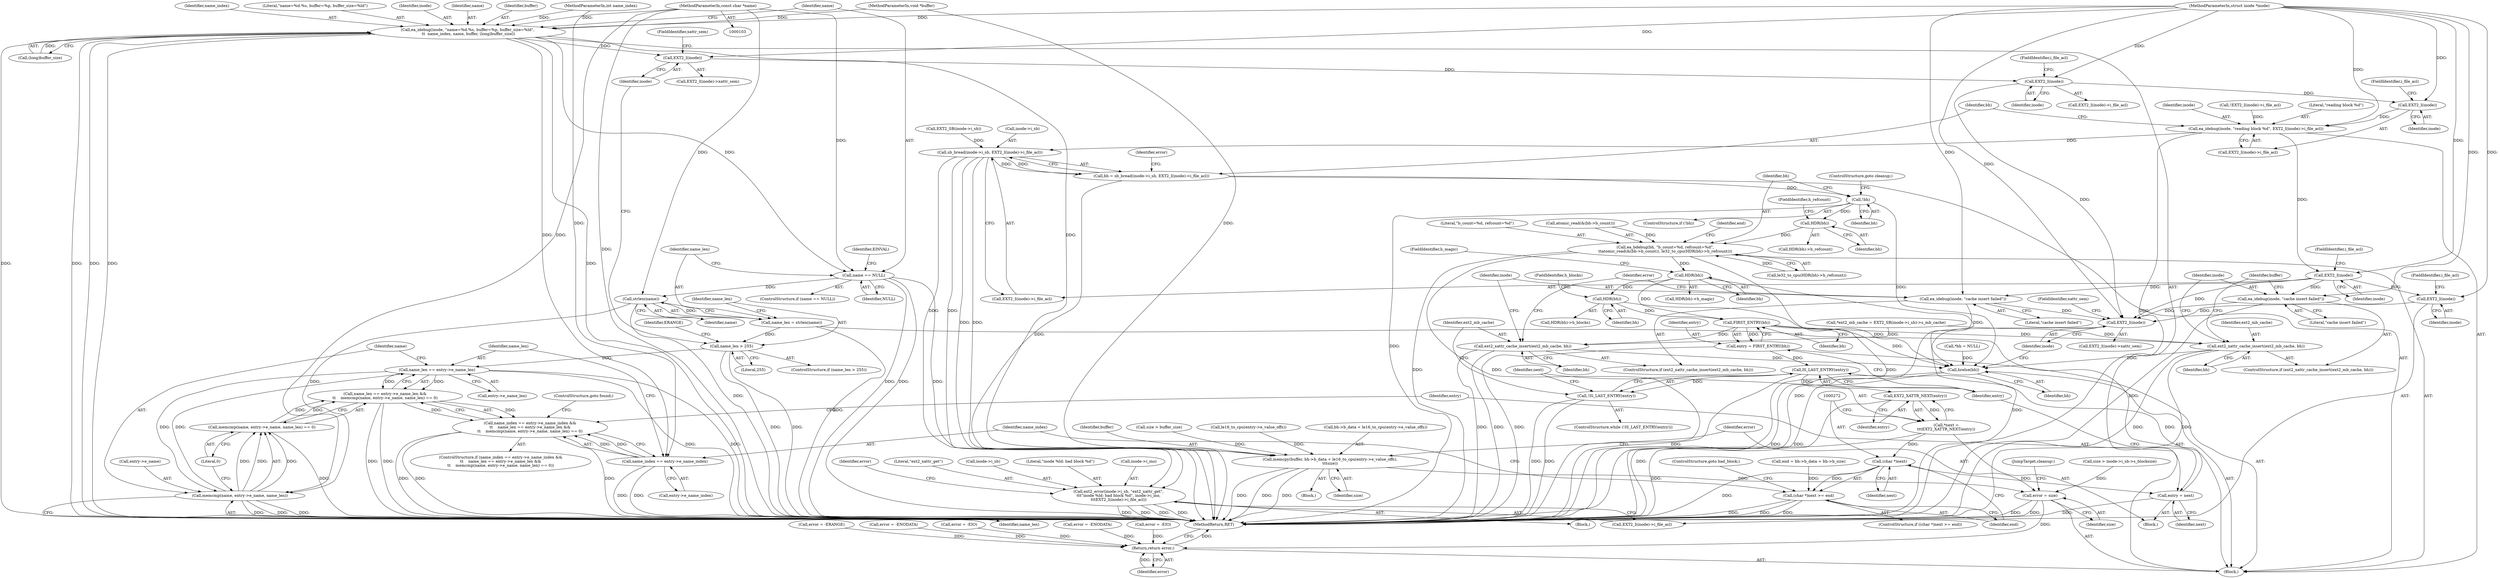 digraph "0_linux_be0726d33cb8f411945884664924bed3cb8c70ee_7@pointer" {
"1000106" [label="(MethodParameterIn,const char *name)"];
"1000128" [label="(Call,ea_idebug(inode, \"name=%d.%s, buffer=%p, buffer_size=%ld\",\n \t\t  name_index, name, buffer, (long)buffer_size))"];
"1000138" [label="(Call,name == NULL)"];
"1000146" [label="(Call,strlen(name))"];
"1000144" [label="(Call,name_len = strlen(name))"];
"1000149" [label="(Call,name_len > 255)"];
"1000284" [label="(Call,name_len == entry->e_name_len)"];
"1000283" [label="(Call,name_len == entry->e_name_len &&\n\t\t    memcmp(name, entry->e_name, name_len) == 0)"];
"1000277" [label="(Call,name_index == entry->e_name_index &&\n\t\t    name_len == entry->e_name_len &&\n\t\t    memcmp(name, entry->e_name, name_len) == 0)"];
"1000290" [label="(Call,memcmp(name, entry->e_name, name_len))"];
"1000289" [label="(Call,memcmp(name, entry->e_name, name_len) == 0)"];
"1000158" [label="(Call,EXT2_I(inode))"];
"1000168" [label="(Call,EXT2_I(inode))"];
"1000176" [label="(Call,EXT2_I(inode))"];
"1000172" [label="(Call,ea_idebug(inode, \"reading block %d\", EXT2_I(inode)->i_file_acl))"];
"1000181" [label="(Call,sb_bread(inode->i_sb, EXT2_I(inode)->i_file_acl))"];
"1000179" [label="(Call,bh = sb_bread(inode->i_sb, EXT2_I(inode)->i_file_acl))"];
"1000194" [label="(Call,!bh)"];
"1000207" [label="(Call,HDR(bh))"];
"1000197" [label="(Call,ea_bdebug(bh, \"b_count=%d, refcount=%d\",\n\t\tatomic_read(&(bh->b_count)), le32_to_cpu(HDR(bh)->h_refcount)))"];
"1000223" [label="(Call,HDR(bh))"];
"1000230" [label="(Call,HDR(bh))"];
"1000257" [label="(Call,FIRST_ENTRY(bh))"];
"1000255" [label="(Call,entry = FIRST_ENTRY(bh))"];
"1000261" [label="(Call,IS_LAST_ENTRY(entry))"];
"1000260" [label="(Call,!IS_LAST_ENTRY(entry))"];
"1000267" [label="(Call,EXT2_XATTR_NEXT(entry))"];
"1000265" [label="(Call,*next =\n\t\t\tEXT2_XATTR_NEXT(entry))"];
"1000271" [label="(Call,(char *)next)"];
"1000270" [label="(Call,(char *)next >= end)"];
"1000298" [label="(Call,entry = next)"];
"1000302" [label="(Call,ext2_xattr_cache_insert(ext2_mb_cache, bh))"];
"1000383" [label="(Call,brelse(bh))"];
"1000350" [label="(Call,ext2_xattr_cache_insert(ext2_mb_cache, bh))"];
"1000237" [label="(Call,ext2_error(inode->i_sb, \"ext2_xattr_get\",\n\t\t\t\"inode %ld: bad block %d\", inode->i_ino,\n\t\t\tEXT2_I(inode)->i_file_acl))"];
"1000186" [label="(Call,EXT2_I(inode))"];
"1000247" [label="(Call,EXT2_I(inode))"];
"1000388" [label="(Call,EXT2_I(inode))"];
"1000305" [label="(Call,ea_idebug(inode, \"cache insert failed\"))"];
"1000353" [label="(Call,ea_idebug(inode, \"cache insert failed\"))"];
"1000278" [label="(Call,name_index == entry->e_name_index)"];
"1000368" [label="(Call,memcpy(buffer, bh->b_data + le16_to_cpu(entry->e_value_offs),\n\t\t\tsize))"];
"1000379" [label="(Call,error = size)"];
"1000391" [label="(Return,return error;)"];
"1000251" [label="(Identifier,error)"];
"1000105" [label="(MethodParameterIn,int name_index)"];
"1000388" [label="(Call,EXT2_I(inode))"];
"1000230" [label="(Call,HDR(bh))"];
"1000374" [label="(Call,le16_to_cpu(entry->e_value_offs))"];
"1000391" [label="(Return,return error;)"];
"1000354" [label="(Identifier,inode)"];
"1000131" [label="(Identifier,name_index)"];
"1000359" [label="(Call,error = -ERANGE)"];
"1000370" [label="(Call,bh->b_data + le16_to_cpu(entry->e_value_offs))"];
"1000107" [label="(MethodParameterIn,void *buffer)"];
"1000232" [label="(FieldIdentifier,h_blocks)"];
"1000222" [label="(Call,HDR(bh)->h_magic)"];
"1000256" [label="(Identifier,entry)"];
"1000267" [label="(Call,EXT2_XATTR_NEXT(entry))"];
"1000297" [label="(ControlStructure,goto found;)"];
"1000389" [label="(Identifier,inode)"];
"1000206" [label="(Call,HDR(bh)->h_refcount)"];
"1000393" [label="(MethodReturn,RET)"];
"1000186" [label="(Call,EXT2_I(inode))"];
"1000303" [label="(Identifier,ext2_mb_cache)"];
"1000296" [label="(Literal,0)"];
"1000274" [label="(Identifier,end)"];
"1000258" [label="(Identifier,bh)"];
"1000199" [label="(Literal,\"b_count=%d, refcount=%d\")"];
"1000151" [label="(Literal,255)"];
"1000130" [label="(Literal,\"name=%d.%s, buffer=%p, buffer_size=%ld\")"];
"1000176" [label="(Call,EXT2_I(inode))"];
"1000150" [label="(Identifier,name_len)"];
"1000172" [label="(Call,ea_idebug(inode, \"reading block %d\", EXT2_I(inode)->i_file_acl))"];
"1000309" [label="(Identifier,error)"];
"1000380" [label="(Identifier,error)"];
"1000229" [label="(Call,HDR(bh)->h_blocks)"];
"1000209" [label="(FieldIdentifier,h_refcount)"];
"1000357" [label="(Identifier,buffer)"];
"1000353" [label="(Call,ea_idebug(inode, \"cache insert failed\"))"];
"1000384" [label="(Identifier,bh)"];
"1000145" [label="(Identifier,name_len)"];
"1000167" [label="(Call,EXT2_I(inode)->i_file_acl)"];
"1000306" [label="(Identifier,inode)"];
"1000390" [label="(FieldIdentifier,xattr_sem)"];
"1000266" [label="(Identifier,next)"];
"1000241" [label="(Literal,\"ext2_xattr_get\")"];
"1000349" [label="(ControlStructure,if (ext2_xattr_cache_insert(ext2_mb_cache, bh)))"];
"1000196" [label="(ControlStructure,goto cleanup;)"];
"1000168" [label="(Call,EXT2_I(inode))"];
"1000177" [label="(Identifier,inode)"];
"1000144" [label="(Call,name_len = strlen(name))"];
"1000263" [label="(Block,)"];
"1000195" [label="(Identifier,bh)"];
"1000305" [label="(Call,ea_idebug(inode, \"cache insert failed\"))"];
"1000137" [label="(ControlStructure,if (name == NULL))"];
"1000194" [label="(Call,!bh)"];
"1000198" [label="(Identifier,bh)"];
"1000231" [label="(Identifier,bh)"];
"1000143" [label="(Identifier,EINVAL)"];
"1000270" [label="(Call,(char *)next >= end)"];
"1000285" [label="(Identifier,name_len)"];
"1000161" [label="(Call,error = -ENODATA)"];
"1000197" [label="(Call,ea_bdebug(bh, \"b_count=%d, refcount=%d\",\n\t\tatomic_read(&(bh->b_count)), le32_to_cpu(HDR(bh)->h_refcount)))"];
"1000159" [label="(Identifier,inode)"];
"1000188" [label="(FieldIdentifier,i_file_acl)"];
"1000392" [label="(Identifier,error)"];
"1000265" [label="(Call,*next =\n\t\t\tEXT2_XATTR_NEXT(entry))"];
"1000255" [label="(Call,entry = FIRST_ENTRY(bh))"];
"1000187" [label="(Identifier,inode)"];
"1000308" [label="(Call,error = -ENODATA)"];
"1000295" [label="(Identifier,name_len)"];
"1000248" [label="(Identifier,inode)"];
"1000275" [label="(ControlStructure,goto bad_block;)"];
"1000329" [label="(Call,size > inode->i_sb->s_blocksize)"];
"1000260" [label="(Call,!IS_LAST_ENTRY(entry))"];
"1000154" [label="(Identifier,ERANGE)"];
"1000307" [label="(Literal,\"cache insert failed\")"];
"1000278" [label="(Call,name_index == entry->e_name_index)"];
"1000269" [label="(ControlStructure,if ((char *)next >= end))"];
"1000300" [label="(Identifier,next)"];
"1000304" [label="(Identifier,bh)"];
"1000369" [label="(Identifier,buffer)"];
"1000302" [label="(Call,ext2_xattr_cache_insert(ext2_mb_cache, bh))"];
"1000146" [label="(Call,strlen(name))"];
"1000382" [label="(JumpTarget,cleanup:)"];
"1000368" [label="(Call,memcpy(buffer, bh->b_data + le16_to_cpu(entry->e_value_offs),\n\t\t\tsize))"];
"1000350" [label="(Call,ext2_xattr_cache_insert(ext2_mb_cache, bh))"];
"1000352" [label="(Identifier,bh)"];
"1000160" [label="(FieldIdentifier,xattr_sem)"];
"1000276" [label="(ControlStructure,if (name_index == entry->e_name_index &&\n\t\t    name_len == entry->e_name_len &&\n\t\t    memcmp(name, entry->e_name, name_len) == 0))"];
"1000208" [label="(Identifier,bh)"];
"1000120" [label="(Call,*ext2_mb_cache = EXT2_SB(inode->i_sb)->s_mb_cache)"];
"1000224" [label="(Identifier,bh)"];
"1000185" [label="(Call,EXT2_I(inode)->i_file_acl)"];
"1000181" [label="(Call,sb_bread(inode->i_sb, EXT2_I(inode)->i_file_acl))"];
"1000249" [label="(FieldIdentifier,i_file_acl)"];
"1000379" [label="(Call,error = size)"];
"1000129" [label="(Identifier,inode)"];
"1000358" [label="(Block,)"];
"1000225" [label="(FieldIdentifier,h_magic)"];
"1000261" [label="(Call,IS_LAST_ENTRY(entry))"];
"1000149" [label="(Call,name_len > 255)"];
"1000298" [label="(Call,entry = next)"];
"1000351" [label="(Identifier,ext2_mb_cache)"];
"1000207" [label="(Call,HDR(bh))"];
"1000378" [label="(Identifier,size)"];
"1000190" [label="(Identifier,error)"];
"1000283" [label="(Call,name_len == entry->e_name_len &&\n\t\t    memcmp(name, entry->e_name, name_len) == 0)"];
"1000169" [label="(Identifier,inode)"];
"1000106" [label="(MethodParameterIn,const char *name)"];
"1000134" [label="(Call,(long)buffer_size)"];
"1000277" [label="(Call,name_index == entry->e_name_index &&\n\t\t    name_len == entry->e_name_len &&\n\t\t    memcmp(name, entry->e_name, name_len) == 0)"];
"1000271" [label="(Call,(char *)next)"];
"1000158" [label="(Call,EXT2_I(inode))"];
"1000166" [label="(Call,!EXT2_I(inode)->i_file_acl)"];
"1000235" [label="(Block,)"];
"1000147" [label="(Identifier,name)"];
"1000123" [label="(Call,EXT2_SB(inode->i_sb))"];
"1000148" [label="(ControlStructure,if (name_len > 255))"];
"1000193" [label="(ControlStructure,if (!bh))"];
"1000268" [label="(Identifier,entry)"];
"1000238" [label="(Call,inode->i_sb)"];
"1000246" [label="(Call,EXT2_I(inode)->i_file_acl)"];
"1000262" [label="(Identifier,entry)"];
"1000387" [label="(Call,EXT2_I(inode)->xattr_sem)"];
"1000157" [label="(Call,EXT2_I(inode)->xattr_sem)"];
"1000299" [label="(Identifier,entry)"];
"1000139" [label="(Identifier,name)"];
"1000175" [label="(Call,EXT2_I(inode)->i_file_acl)"];
"1000132" [label="(Identifier,name)"];
"1000381" [label="(Identifier,size)"];
"1000259" [label="(ControlStructure,while (!IS_LAST_ENTRY(entry)))"];
"1000257" [label="(Call,FIRST_ENTRY(bh))"];
"1000250" [label="(Call,error = -EIO)"];
"1000210" [label="(Call,end = bh->b_data + bh->b_size)"];
"1000242" [label="(Literal,\"inode %ld: bad block %d\")"];
"1000284" [label="(Call,name_len == entry->e_name_len)"];
"1000200" [label="(Call,atomic_read(&(bh->b_count)))"];
"1000273" [label="(Identifier,next)"];
"1000179" [label="(Call,bh = sb_bread(inode->i_sb, EXT2_I(inode)->i_file_acl))"];
"1000301" [label="(ControlStructure,if (ext2_xattr_cache_insert(ext2_mb_cache, bh)))"];
"1000279" [label="(Identifier,name_index)"];
"1000178" [label="(FieldIdentifier,i_file_acl)"];
"1000237" [label="(Call,ext2_error(inode->i_sb, \"ext2_xattr_get\",\n\t\t\t\"inode %ld: bad block %d\", inode->i_ino,\n\t\t\tEXT2_I(inode)->i_file_acl))"];
"1000290" [label="(Call,memcmp(name, entry->e_name, name_len))"];
"1000223" [label="(Call,HDR(bh))"];
"1000138" [label="(Call,name == NULL)"];
"1000383" [label="(Call,brelse(bh))"];
"1000180" [label="(Identifier,bh)"];
"1000286" [label="(Call,entry->e_name_len)"];
"1000140" [label="(Identifier,NULL)"];
"1000205" [label="(Call,le32_to_cpu(HDR(bh)->h_refcount))"];
"1000364" [label="(Call,size > buffer_size)"];
"1000291" [label="(Identifier,name)"];
"1000280" [label="(Call,entry->e_name_index)"];
"1000133" [label="(Identifier,buffer)"];
"1000243" [label="(Call,inode->i_ino)"];
"1000109" [label="(Block,)"];
"1000170" [label="(FieldIdentifier,i_file_acl)"];
"1000292" [label="(Call,entry->e_name)"];
"1000174" [label="(Literal,\"reading block %d\")"];
"1000211" [label="(Identifier,end)"];
"1000247" [label="(Call,EXT2_I(inode))"];
"1000173" [label="(Identifier,inode)"];
"1000104" [label="(MethodParameterIn,struct inode *inode)"];
"1000111" [label="(Call,*bh = NULL)"];
"1000355" [label="(Literal,\"cache insert failed\")"];
"1000289" [label="(Call,memcmp(name, entry->e_name, name_len) == 0)"];
"1000189" [label="(Call,error = -EIO)"];
"1000128" [label="(Call,ea_idebug(inode, \"name=%d.%s, buffer=%p, buffer_size=%ld\",\n \t\t  name_index, name, buffer, (long)buffer_size))"];
"1000182" [label="(Call,inode->i_sb)"];
"1000106" -> "1000103"  [label="AST: "];
"1000106" -> "1000393"  [label="DDG: "];
"1000106" -> "1000128"  [label="DDG: "];
"1000106" -> "1000138"  [label="DDG: "];
"1000106" -> "1000146"  [label="DDG: "];
"1000106" -> "1000290"  [label="DDG: "];
"1000128" -> "1000109"  [label="AST: "];
"1000128" -> "1000134"  [label="CFG: "];
"1000129" -> "1000128"  [label="AST: "];
"1000130" -> "1000128"  [label="AST: "];
"1000131" -> "1000128"  [label="AST: "];
"1000132" -> "1000128"  [label="AST: "];
"1000133" -> "1000128"  [label="AST: "];
"1000134" -> "1000128"  [label="AST: "];
"1000139" -> "1000128"  [label="CFG: "];
"1000128" -> "1000393"  [label="DDG: "];
"1000128" -> "1000393"  [label="DDG: "];
"1000128" -> "1000393"  [label="DDG: "];
"1000128" -> "1000393"  [label="DDG: "];
"1000128" -> "1000393"  [label="DDG: "];
"1000104" -> "1000128"  [label="DDG: "];
"1000105" -> "1000128"  [label="DDG: "];
"1000107" -> "1000128"  [label="DDG: "];
"1000134" -> "1000128"  [label="DDG: "];
"1000128" -> "1000138"  [label="DDG: "];
"1000128" -> "1000158"  [label="DDG: "];
"1000128" -> "1000278"  [label="DDG: "];
"1000128" -> "1000368"  [label="DDG: "];
"1000138" -> "1000137"  [label="AST: "];
"1000138" -> "1000140"  [label="CFG: "];
"1000139" -> "1000138"  [label="AST: "];
"1000140" -> "1000138"  [label="AST: "];
"1000143" -> "1000138"  [label="CFG: "];
"1000145" -> "1000138"  [label="CFG: "];
"1000138" -> "1000393"  [label="DDG: "];
"1000138" -> "1000393"  [label="DDG: "];
"1000138" -> "1000393"  [label="DDG: "];
"1000138" -> "1000146"  [label="DDG: "];
"1000146" -> "1000144"  [label="AST: "];
"1000146" -> "1000147"  [label="CFG: "];
"1000147" -> "1000146"  [label="AST: "];
"1000144" -> "1000146"  [label="CFG: "];
"1000146" -> "1000393"  [label="DDG: "];
"1000146" -> "1000144"  [label="DDG: "];
"1000146" -> "1000290"  [label="DDG: "];
"1000144" -> "1000109"  [label="AST: "];
"1000145" -> "1000144"  [label="AST: "];
"1000150" -> "1000144"  [label="CFG: "];
"1000144" -> "1000393"  [label="DDG: "];
"1000144" -> "1000149"  [label="DDG: "];
"1000149" -> "1000148"  [label="AST: "];
"1000149" -> "1000151"  [label="CFG: "];
"1000150" -> "1000149"  [label="AST: "];
"1000151" -> "1000149"  [label="AST: "];
"1000154" -> "1000149"  [label="CFG: "];
"1000159" -> "1000149"  [label="CFG: "];
"1000149" -> "1000393"  [label="DDG: "];
"1000149" -> "1000393"  [label="DDG: "];
"1000149" -> "1000284"  [label="DDG: "];
"1000284" -> "1000283"  [label="AST: "];
"1000284" -> "1000286"  [label="CFG: "];
"1000285" -> "1000284"  [label="AST: "];
"1000286" -> "1000284"  [label="AST: "];
"1000291" -> "1000284"  [label="CFG: "];
"1000283" -> "1000284"  [label="CFG: "];
"1000284" -> "1000393"  [label="DDG: "];
"1000284" -> "1000393"  [label="DDG: "];
"1000284" -> "1000283"  [label="DDG: "];
"1000284" -> "1000283"  [label="DDG: "];
"1000290" -> "1000284"  [label="DDG: "];
"1000284" -> "1000290"  [label="DDG: "];
"1000283" -> "1000277"  [label="AST: "];
"1000283" -> "1000289"  [label="CFG: "];
"1000289" -> "1000283"  [label="AST: "];
"1000277" -> "1000283"  [label="CFG: "];
"1000283" -> "1000393"  [label="DDG: "];
"1000283" -> "1000393"  [label="DDG: "];
"1000283" -> "1000277"  [label="DDG: "];
"1000283" -> "1000277"  [label="DDG: "];
"1000289" -> "1000283"  [label="DDG: "];
"1000289" -> "1000283"  [label="DDG: "];
"1000277" -> "1000276"  [label="AST: "];
"1000277" -> "1000278"  [label="CFG: "];
"1000278" -> "1000277"  [label="AST: "];
"1000297" -> "1000277"  [label="CFG: "];
"1000299" -> "1000277"  [label="CFG: "];
"1000277" -> "1000393"  [label="DDG: "];
"1000277" -> "1000393"  [label="DDG: "];
"1000277" -> "1000393"  [label="DDG: "];
"1000278" -> "1000277"  [label="DDG: "];
"1000278" -> "1000277"  [label="DDG: "];
"1000290" -> "1000289"  [label="AST: "];
"1000290" -> "1000295"  [label="CFG: "];
"1000291" -> "1000290"  [label="AST: "];
"1000292" -> "1000290"  [label="AST: "];
"1000295" -> "1000290"  [label="AST: "];
"1000296" -> "1000290"  [label="CFG: "];
"1000290" -> "1000393"  [label="DDG: "];
"1000290" -> "1000393"  [label="DDG: "];
"1000290" -> "1000393"  [label="DDG: "];
"1000290" -> "1000289"  [label="DDG: "];
"1000290" -> "1000289"  [label="DDG: "];
"1000290" -> "1000289"  [label="DDG: "];
"1000289" -> "1000296"  [label="CFG: "];
"1000296" -> "1000289"  [label="AST: "];
"1000289" -> "1000393"  [label="DDG: "];
"1000158" -> "1000157"  [label="AST: "];
"1000158" -> "1000159"  [label="CFG: "];
"1000159" -> "1000158"  [label="AST: "];
"1000160" -> "1000158"  [label="CFG: "];
"1000104" -> "1000158"  [label="DDG: "];
"1000158" -> "1000168"  [label="DDG: "];
"1000168" -> "1000167"  [label="AST: "];
"1000168" -> "1000169"  [label="CFG: "];
"1000169" -> "1000168"  [label="AST: "];
"1000170" -> "1000168"  [label="CFG: "];
"1000104" -> "1000168"  [label="DDG: "];
"1000168" -> "1000176"  [label="DDG: "];
"1000168" -> "1000388"  [label="DDG: "];
"1000176" -> "1000175"  [label="AST: "];
"1000176" -> "1000177"  [label="CFG: "];
"1000177" -> "1000176"  [label="AST: "];
"1000178" -> "1000176"  [label="CFG: "];
"1000176" -> "1000172"  [label="DDG: "];
"1000104" -> "1000176"  [label="DDG: "];
"1000172" -> "1000109"  [label="AST: "];
"1000172" -> "1000175"  [label="CFG: "];
"1000173" -> "1000172"  [label="AST: "];
"1000174" -> "1000172"  [label="AST: "];
"1000175" -> "1000172"  [label="AST: "];
"1000180" -> "1000172"  [label="CFG: "];
"1000172" -> "1000393"  [label="DDG: "];
"1000104" -> "1000172"  [label="DDG: "];
"1000166" -> "1000172"  [label="DDG: "];
"1000172" -> "1000181"  [label="DDG: "];
"1000172" -> "1000186"  [label="DDG: "];
"1000181" -> "1000179"  [label="AST: "];
"1000181" -> "1000185"  [label="CFG: "];
"1000182" -> "1000181"  [label="AST: "];
"1000185" -> "1000181"  [label="AST: "];
"1000179" -> "1000181"  [label="CFG: "];
"1000181" -> "1000393"  [label="DDG: "];
"1000181" -> "1000393"  [label="DDG: "];
"1000181" -> "1000179"  [label="DDG: "];
"1000181" -> "1000179"  [label="DDG: "];
"1000123" -> "1000181"  [label="DDG: "];
"1000181" -> "1000237"  [label="DDG: "];
"1000181" -> "1000237"  [label="DDG: "];
"1000179" -> "1000109"  [label="AST: "];
"1000180" -> "1000179"  [label="AST: "];
"1000190" -> "1000179"  [label="CFG: "];
"1000179" -> "1000393"  [label="DDG: "];
"1000179" -> "1000194"  [label="DDG: "];
"1000194" -> "1000193"  [label="AST: "];
"1000194" -> "1000195"  [label="CFG: "];
"1000195" -> "1000194"  [label="AST: "];
"1000196" -> "1000194"  [label="CFG: "];
"1000198" -> "1000194"  [label="CFG: "];
"1000194" -> "1000393"  [label="DDG: "];
"1000194" -> "1000207"  [label="DDG: "];
"1000194" -> "1000383"  [label="DDG: "];
"1000207" -> "1000206"  [label="AST: "];
"1000207" -> "1000208"  [label="CFG: "];
"1000208" -> "1000207"  [label="AST: "];
"1000209" -> "1000207"  [label="CFG: "];
"1000207" -> "1000197"  [label="DDG: "];
"1000197" -> "1000109"  [label="AST: "];
"1000197" -> "1000205"  [label="CFG: "];
"1000198" -> "1000197"  [label="AST: "];
"1000199" -> "1000197"  [label="AST: "];
"1000200" -> "1000197"  [label="AST: "];
"1000205" -> "1000197"  [label="AST: "];
"1000211" -> "1000197"  [label="CFG: "];
"1000197" -> "1000393"  [label="DDG: "];
"1000197" -> "1000393"  [label="DDG: "];
"1000197" -> "1000393"  [label="DDG: "];
"1000200" -> "1000197"  [label="DDG: "];
"1000205" -> "1000197"  [label="DDG: "];
"1000197" -> "1000223"  [label="DDG: "];
"1000223" -> "1000222"  [label="AST: "];
"1000223" -> "1000224"  [label="CFG: "];
"1000224" -> "1000223"  [label="AST: "];
"1000225" -> "1000223"  [label="CFG: "];
"1000223" -> "1000230"  [label="DDG: "];
"1000223" -> "1000257"  [label="DDG: "];
"1000223" -> "1000383"  [label="DDG: "];
"1000230" -> "1000229"  [label="AST: "];
"1000230" -> "1000231"  [label="CFG: "];
"1000231" -> "1000230"  [label="AST: "];
"1000232" -> "1000230"  [label="CFG: "];
"1000230" -> "1000257"  [label="DDG: "];
"1000230" -> "1000383"  [label="DDG: "];
"1000257" -> "1000255"  [label="AST: "];
"1000257" -> "1000258"  [label="CFG: "];
"1000258" -> "1000257"  [label="AST: "];
"1000255" -> "1000257"  [label="CFG: "];
"1000257" -> "1000255"  [label="DDG: "];
"1000257" -> "1000302"  [label="DDG: "];
"1000257" -> "1000350"  [label="DDG: "];
"1000257" -> "1000383"  [label="DDG: "];
"1000255" -> "1000109"  [label="AST: "];
"1000256" -> "1000255"  [label="AST: "];
"1000262" -> "1000255"  [label="CFG: "];
"1000255" -> "1000393"  [label="DDG: "];
"1000255" -> "1000261"  [label="DDG: "];
"1000261" -> "1000260"  [label="AST: "];
"1000261" -> "1000262"  [label="CFG: "];
"1000262" -> "1000261"  [label="AST: "];
"1000260" -> "1000261"  [label="CFG: "];
"1000261" -> "1000393"  [label="DDG: "];
"1000261" -> "1000260"  [label="DDG: "];
"1000298" -> "1000261"  [label="DDG: "];
"1000261" -> "1000267"  [label="DDG: "];
"1000260" -> "1000259"  [label="AST: "];
"1000266" -> "1000260"  [label="CFG: "];
"1000303" -> "1000260"  [label="CFG: "];
"1000260" -> "1000393"  [label="DDG: "];
"1000260" -> "1000393"  [label="DDG: "];
"1000267" -> "1000265"  [label="AST: "];
"1000267" -> "1000268"  [label="CFG: "];
"1000268" -> "1000267"  [label="AST: "];
"1000265" -> "1000267"  [label="CFG: "];
"1000267" -> "1000393"  [label="DDG: "];
"1000267" -> "1000265"  [label="DDG: "];
"1000265" -> "1000263"  [label="AST: "];
"1000266" -> "1000265"  [label="AST: "];
"1000272" -> "1000265"  [label="CFG: "];
"1000265" -> "1000393"  [label="DDG: "];
"1000265" -> "1000271"  [label="DDG: "];
"1000271" -> "1000270"  [label="AST: "];
"1000271" -> "1000273"  [label="CFG: "];
"1000272" -> "1000271"  [label="AST: "];
"1000273" -> "1000271"  [label="AST: "];
"1000274" -> "1000271"  [label="CFG: "];
"1000271" -> "1000393"  [label="DDG: "];
"1000271" -> "1000270"  [label="DDG: "];
"1000271" -> "1000298"  [label="DDG: "];
"1000270" -> "1000269"  [label="AST: "];
"1000270" -> "1000274"  [label="CFG: "];
"1000274" -> "1000270"  [label="AST: "];
"1000275" -> "1000270"  [label="CFG: "];
"1000279" -> "1000270"  [label="CFG: "];
"1000270" -> "1000393"  [label="DDG: "];
"1000270" -> "1000393"  [label="DDG: "];
"1000270" -> "1000393"  [label="DDG: "];
"1000210" -> "1000270"  [label="DDG: "];
"1000298" -> "1000263"  [label="AST: "];
"1000298" -> "1000300"  [label="CFG: "];
"1000299" -> "1000298"  [label="AST: "];
"1000300" -> "1000298"  [label="AST: "];
"1000262" -> "1000298"  [label="CFG: "];
"1000298" -> "1000393"  [label="DDG: "];
"1000302" -> "1000301"  [label="AST: "];
"1000302" -> "1000304"  [label="CFG: "];
"1000303" -> "1000302"  [label="AST: "];
"1000304" -> "1000302"  [label="AST: "];
"1000306" -> "1000302"  [label="CFG: "];
"1000309" -> "1000302"  [label="CFG: "];
"1000302" -> "1000393"  [label="DDG: "];
"1000302" -> "1000393"  [label="DDG: "];
"1000120" -> "1000302"  [label="DDG: "];
"1000302" -> "1000383"  [label="DDG: "];
"1000383" -> "1000109"  [label="AST: "];
"1000383" -> "1000384"  [label="CFG: "];
"1000384" -> "1000383"  [label="AST: "];
"1000389" -> "1000383"  [label="CFG: "];
"1000383" -> "1000393"  [label="DDG: "];
"1000383" -> "1000393"  [label="DDG: "];
"1000111" -> "1000383"  [label="DDG: "];
"1000350" -> "1000383"  [label="DDG: "];
"1000350" -> "1000349"  [label="AST: "];
"1000350" -> "1000352"  [label="CFG: "];
"1000351" -> "1000350"  [label="AST: "];
"1000352" -> "1000350"  [label="AST: "];
"1000354" -> "1000350"  [label="CFG: "];
"1000357" -> "1000350"  [label="CFG: "];
"1000350" -> "1000393"  [label="DDG: "];
"1000350" -> "1000393"  [label="DDG: "];
"1000120" -> "1000350"  [label="DDG: "];
"1000237" -> "1000235"  [label="AST: "];
"1000237" -> "1000246"  [label="CFG: "];
"1000238" -> "1000237"  [label="AST: "];
"1000241" -> "1000237"  [label="AST: "];
"1000242" -> "1000237"  [label="AST: "];
"1000243" -> "1000237"  [label="AST: "];
"1000246" -> "1000237"  [label="AST: "];
"1000251" -> "1000237"  [label="CFG: "];
"1000237" -> "1000393"  [label="DDG: "];
"1000237" -> "1000393"  [label="DDG: "];
"1000237" -> "1000393"  [label="DDG: "];
"1000237" -> "1000393"  [label="DDG: "];
"1000186" -> "1000185"  [label="AST: "];
"1000186" -> "1000187"  [label="CFG: "];
"1000187" -> "1000186"  [label="AST: "];
"1000188" -> "1000186"  [label="CFG: "];
"1000104" -> "1000186"  [label="DDG: "];
"1000186" -> "1000247"  [label="DDG: "];
"1000186" -> "1000305"  [label="DDG: "];
"1000186" -> "1000353"  [label="DDG: "];
"1000186" -> "1000388"  [label="DDG: "];
"1000247" -> "1000246"  [label="AST: "];
"1000247" -> "1000248"  [label="CFG: "];
"1000248" -> "1000247"  [label="AST: "];
"1000249" -> "1000247"  [label="CFG: "];
"1000104" -> "1000247"  [label="DDG: "];
"1000247" -> "1000388"  [label="DDG: "];
"1000388" -> "1000387"  [label="AST: "];
"1000388" -> "1000389"  [label="CFG: "];
"1000389" -> "1000388"  [label="AST: "];
"1000390" -> "1000388"  [label="CFG: "];
"1000388" -> "1000393"  [label="DDG: "];
"1000305" -> "1000388"  [label="DDG: "];
"1000353" -> "1000388"  [label="DDG: "];
"1000104" -> "1000388"  [label="DDG: "];
"1000305" -> "1000301"  [label="AST: "];
"1000305" -> "1000307"  [label="CFG: "];
"1000306" -> "1000305"  [label="AST: "];
"1000307" -> "1000305"  [label="AST: "];
"1000309" -> "1000305"  [label="CFG: "];
"1000305" -> "1000393"  [label="DDG: "];
"1000104" -> "1000305"  [label="DDG: "];
"1000353" -> "1000349"  [label="AST: "];
"1000353" -> "1000355"  [label="CFG: "];
"1000354" -> "1000353"  [label="AST: "];
"1000355" -> "1000353"  [label="AST: "];
"1000357" -> "1000353"  [label="CFG: "];
"1000353" -> "1000393"  [label="DDG: "];
"1000104" -> "1000353"  [label="DDG: "];
"1000278" -> "1000280"  [label="CFG: "];
"1000279" -> "1000278"  [label="AST: "];
"1000280" -> "1000278"  [label="AST: "];
"1000285" -> "1000278"  [label="CFG: "];
"1000278" -> "1000393"  [label="DDG: "];
"1000278" -> "1000393"  [label="DDG: "];
"1000105" -> "1000278"  [label="DDG: "];
"1000368" -> "1000358"  [label="AST: "];
"1000368" -> "1000378"  [label="CFG: "];
"1000369" -> "1000368"  [label="AST: "];
"1000370" -> "1000368"  [label="AST: "];
"1000378" -> "1000368"  [label="AST: "];
"1000380" -> "1000368"  [label="CFG: "];
"1000368" -> "1000393"  [label="DDG: "];
"1000368" -> "1000393"  [label="DDG: "];
"1000368" -> "1000393"  [label="DDG: "];
"1000107" -> "1000368"  [label="DDG: "];
"1000374" -> "1000368"  [label="DDG: "];
"1000364" -> "1000368"  [label="DDG: "];
"1000368" -> "1000379"  [label="DDG: "];
"1000379" -> "1000109"  [label="AST: "];
"1000379" -> "1000381"  [label="CFG: "];
"1000380" -> "1000379"  [label="AST: "];
"1000381" -> "1000379"  [label="AST: "];
"1000382" -> "1000379"  [label="CFG: "];
"1000379" -> "1000393"  [label="DDG: "];
"1000379" -> "1000393"  [label="DDG: "];
"1000329" -> "1000379"  [label="DDG: "];
"1000379" -> "1000391"  [label="DDG: "];
"1000391" -> "1000109"  [label="AST: "];
"1000391" -> "1000392"  [label="CFG: "];
"1000392" -> "1000391"  [label="AST: "];
"1000393" -> "1000391"  [label="CFG: "];
"1000391" -> "1000393"  [label="DDG: "];
"1000392" -> "1000391"  [label="DDG: "];
"1000308" -> "1000391"  [label="DDG: "];
"1000250" -> "1000391"  [label="DDG: "];
"1000189" -> "1000391"  [label="DDG: "];
"1000359" -> "1000391"  [label="DDG: "];
"1000161" -> "1000391"  [label="DDG: "];
}
